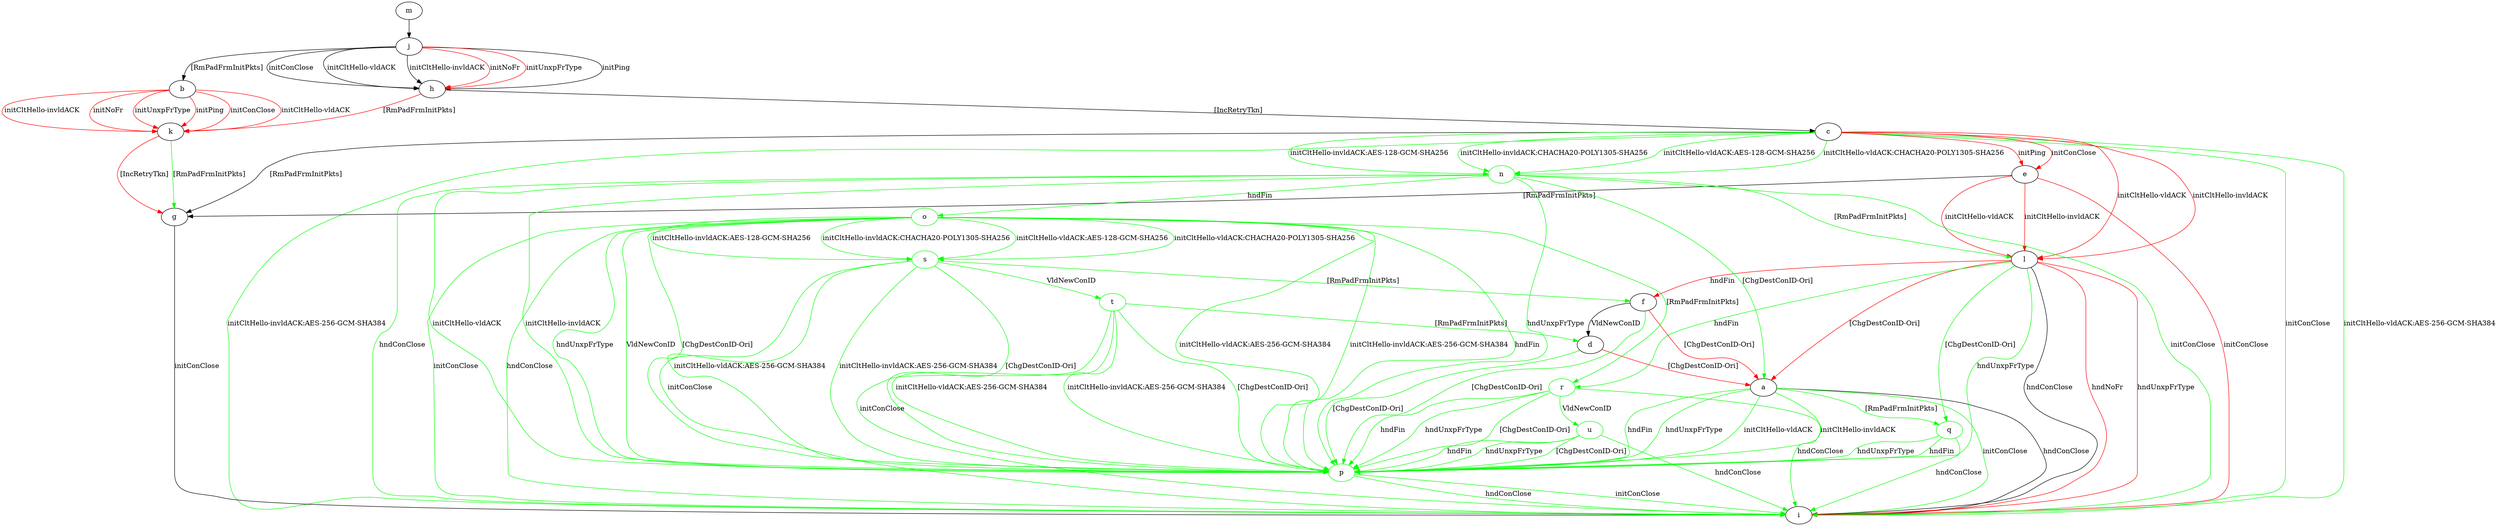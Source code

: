 digraph "" {
	a -> i	[key=0,
		label="hndConClose "];
	a -> i	[key=1,
		color=green,
		label="initConClose "];
	p	[color=green];
	a -> p	[key=0,
		color=green,
		label="initCltHello-vldACK "];
	a -> p	[key=1,
		color=green,
		label="initCltHello-invldACK "];
	a -> p	[key=2,
		color=green,
		label="hndFin "];
	a -> p	[key=3,
		color=green,
		label="hndUnxpFrType "];
	q	[color=green];
	a -> q	[key=0,
		color=green,
		label="[RmPadFrmInitPkts] "];
	b -> k	[key=0,
		color=red,
		label="initPing "];
	b -> k	[key=1,
		color=red,
		label="initConClose "];
	b -> k	[key=2,
		color=red,
		label="initCltHello-vldACK "];
	b -> k	[key=3,
		color=red,
		label="initCltHello-invldACK "];
	b -> k	[key=4,
		color=red,
		label="initNoFr "];
	b -> k	[key=5,
		color=red,
		label="initUnxpFrType "];
	c -> e	[key=0,
		color=red,
		label="initPing "];
	c -> e	[key=1,
		color=red,
		label="initConClose "];
	c -> g	[key=0,
		label="[RmPadFrmInitPkts] "];
	c -> i	[key=0,
		color=green,
		label="initConClose "];
	c -> i	[key=1,
		color=green,
		label="initCltHello-vldACK:AES-256-GCM-SHA384 "];
	c -> i	[key=2,
		color=green,
		label="initCltHello-invldACK:AES-256-GCM-SHA384 "];
	c -> l	[key=0,
		color=red,
		label="initCltHello-vldACK "];
	c -> l	[key=1,
		color=red,
		label="initCltHello-invldACK "];
	n	[color=green];
	c -> n	[key=0,
		color=green,
		label="initCltHello-vldACK:AES-128-GCM-SHA256 "];
	c -> n	[key=1,
		color=green,
		label="initCltHello-vldACK:CHACHA20-POLY1305-SHA256 "];
	c -> n	[key=2,
		color=green,
		label="initCltHello-invldACK:AES-128-GCM-SHA256 "];
	c -> n	[key=3,
		color=green,
		label="initCltHello-invldACK:CHACHA20-POLY1305-SHA256 "];
	d -> a	[key=0,
		color=red,
		label="[ChgDestConID-Ori] "];
	d -> p	[key=0,
		color=green,
		label="[ChgDestConID-Ori] "];
	e -> g	[key=0,
		label="[RmPadFrmInitPkts] "];
	e -> i	[key=0,
		color=red,
		label="initConClose "];
	e -> l	[key=0,
		color=red,
		label="initCltHello-vldACK "];
	e -> l	[key=1,
		color=red,
		label="initCltHello-invldACK "];
	f -> a	[key=0,
		color=red,
		label="[ChgDestConID-Ori] "];
	f -> d	[key=0,
		label="VldNewConID "];
	f -> p	[key=0,
		color=green,
		label="[ChgDestConID-Ori] "];
	g -> i	[key=0,
		label="initConClose "];
	h -> c	[key=0,
		label="[IncRetryTkn] "];
	h -> k	[key=0,
		color=red,
		label="[RmPadFrmInitPkts] "];
	j -> b	[key=0,
		label="[RmPadFrmInitPkts] "];
	j -> h	[key=0,
		label="initPing "];
	j -> h	[key=1,
		label="initConClose "];
	j -> h	[key=2,
		label="initCltHello-vldACK "];
	j -> h	[key=3,
		label="initCltHello-invldACK "];
	j -> h	[key=4,
		color=red,
		label="initNoFr "];
	j -> h	[key=5,
		color=red,
		label="initUnxpFrType "];
	k -> g	[key=0,
		color=green,
		label="[RmPadFrmInitPkts] "];
	k -> g	[key=1,
		color=red,
		label="[IncRetryTkn] "];
	l -> a	[key=0,
		color=red,
		label="[ChgDestConID-Ori] "];
	l -> f	[key=0,
		color=red,
		label="hndFin "];
	l -> i	[key=0,
		label="hndConClose "];
	l -> i	[key=1,
		color=red,
		label="hndNoFr "];
	l -> i	[key=2,
		color=red,
		label="hndUnxpFrType "];
	l -> p	[key=0,
		color=green,
		label="hndUnxpFrType "];
	l -> q	[key=0,
		color=green,
		label="[ChgDestConID-Ori] "];
	r	[color=green];
	l -> r	[key=0,
		color=green,
		label="hndFin "];
	m -> j	[key=0];
	n -> a	[key=0,
		color=green,
		label="[ChgDestConID-Ori] "];
	n -> i	[key=0,
		color=green,
		label="initConClose "];
	n -> i	[key=1,
		color=green,
		label="hndConClose "];
	n -> l	[key=0,
		color=green,
		label="[RmPadFrmInitPkts] "];
	o	[color=green];
	n -> o	[key=0,
		color=green,
		label="hndFin "];
	n -> p	[key=0,
		color=green,
		label="initCltHello-vldACK "];
	n -> p	[key=1,
		color=green,
		label="initCltHello-invldACK "];
	n -> p	[key=2,
		color=green,
		label="hndUnxpFrType "];
	o -> i	[key=0,
		color=green,
		label="initConClose "];
	o -> i	[key=1,
		color=green,
		label="hndConClose "];
	o -> p	[key=0,
		color=green,
		label="initCltHello-vldACK:AES-256-GCM-SHA384 "];
	o -> p	[key=1,
		color=green,
		label="initCltHello-invldACK:AES-256-GCM-SHA384 "];
	o -> p	[key=2,
		color=green,
		label="hndFin "];
	o -> p	[key=3,
		color=green,
		label="hndUnxpFrType "];
	o -> p	[key=4,
		color=green,
		label="VldNewConID "];
	o -> p	[key=5,
		color=green,
		label="[ChgDestConID-Ori] "];
	o -> r	[key=0,
		color=green,
		label="[RmPadFrmInitPkts] "];
	s	[color=green];
	o -> s	[key=0,
		color=green,
		label="initCltHello-vldACK:AES-128-GCM-SHA256 "];
	o -> s	[key=1,
		color=green,
		label="initCltHello-vldACK:CHACHA20-POLY1305-SHA256 "];
	o -> s	[key=2,
		color=green,
		label="initCltHello-invldACK:AES-128-GCM-SHA256 "];
	o -> s	[key=3,
		color=green,
		label="initCltHello-invldACK:CHACHA20-POLY1305-SHA256 "];
	p -> i	[key=0,
		color=green,
		label="initConClose "];
	p -> i	[key=1,
		color=green,
		label="hndConClose "];
	q -> i	[key=0,
		color=green,
		label="hndConClose "];
	q -> p	[key=0,
		color=green,
		label="hndFin "];
	q -> p	[key=1,
		color=green,
		label="hndUnxpFrType "];
	r -> i	[key=0,
		color=green,
		label="hndConClose "];
	r -> p	[key=0,
		color=green,
		label="hndFin "];
	r -> p	[key=1,
		color=green,
		label="hndUnxpFrType "];
	r -> p	[key=2,
		color=green,
		label="[ChgDestConID-Ori] "];
	u	[color=green];
	r -> u	[key=0,
		color=green,
		label="VldNewConID "];
	s -> f	[key=0,
		color=green,
		label="[RmPadFrmInitPkts] "];
	s -> i	[key=0,
		color=green,
		label="initConClose "];
	s -> p	[key=0,
		color=green,
		label="initCltHello-vldACK:AES-256-GCM-SHA384 "];
	s -> p	[key=1,
		color=green,
		label="initCltHello-invldACK:AES-256-GCM-SHA384 "];
	s -> p	[key=2,
		color=green,
		label="[ChgDestConID-Ori] "];
	t	[color=green];
	s -> t	[key=0,
		color=green,
		label="VldNewConID "];
	t -> d	[key=0,
		color=green,
		label="[RmPadFrmInitPkts] "];
	t -> i	[key=0,
		color=green,
		label="initConClose "];
	t -> p	[key=0,
		color=green,
		label="initCltHello-vldACK:AES-256-GCM-SHA384 "];
	t -> p	[key=1,
		color=green,
		label="initCltHello-invldACK:AES-256-GCM-SHA384 "];
	t -> p	[key=2,
		color=green,
		label="[ChgDestConID-Ori] "];
	u -> i	[key=0,
		color=green,
		label="hndConClose "];
	u -> p	[key=0,
		color=green,
		label="hndFin "];
	u -> p	[key=1,
		color=green,
		label="hndUnxpFrType "];
	u -> p	[key=2,
		color=green,
		label="[ChgDestConID-Ori] "];
}
